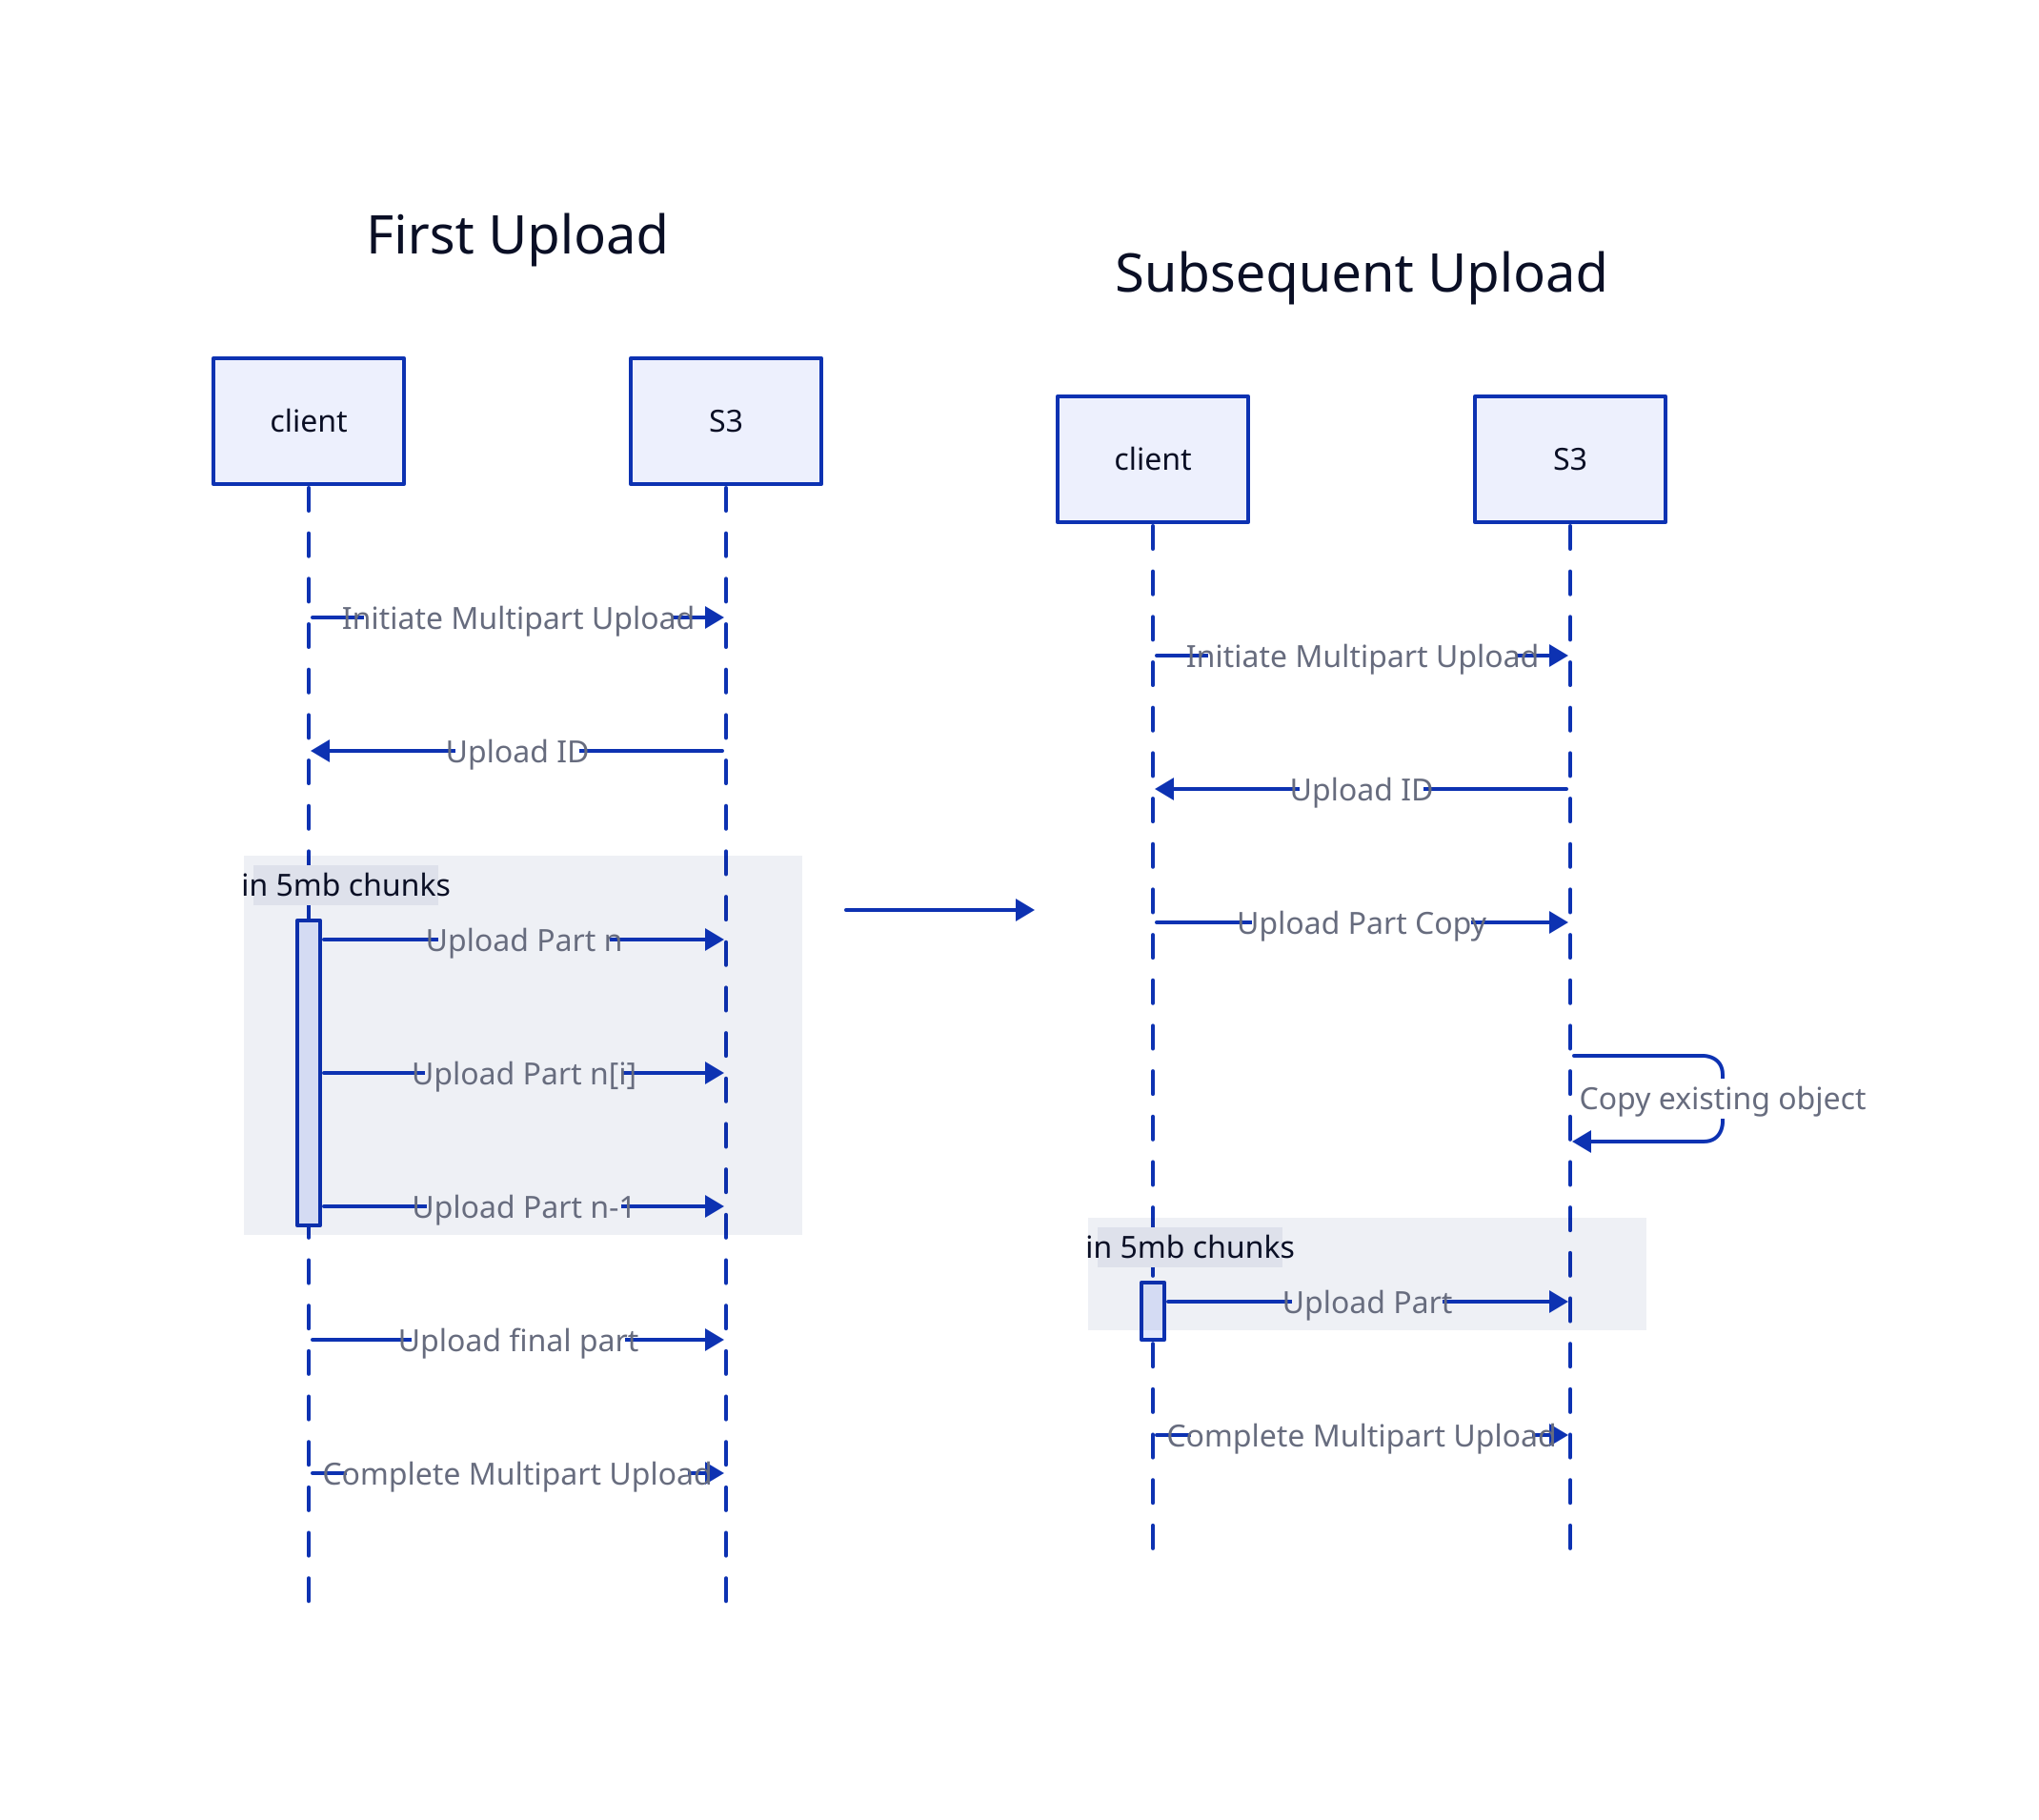 direction: right

First Upload: {
  shape: sequence_diagram

  client -> S3: Initiate Multipart Upload
  S3 -> client: Upload ID
  in 5mb chunks: {
    client.upload_parts -> S3: Upload Part n
    client.upload_parts -> S3: Upload Part n\[i\]
    client.upload_parts -> S3: Upload Part n-1
  }
  client -> S3: Upload final part
  Client -> S3: Complete Multipart Upload
}

Subsequent Upload: {
  shape: sequence_diagram

  client -> S3: Initiate Multipart Upload
  S3 -> client: Upload ID

  client -> S3: Upload Part Copy
  S3 -> S3: Copy existing object

  in 5mb chunks: {
    client.upload_parts -> S3: Upload Part
  }
  Client -> S3: Complete Multipart Upload
}

First Upload -> Subsequent Upload
